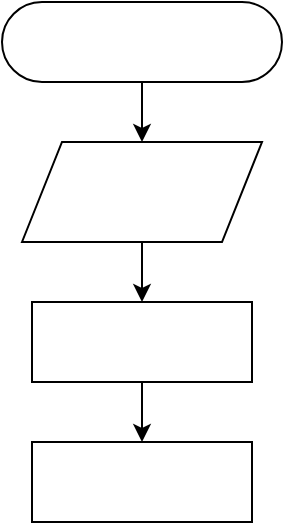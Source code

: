 <mxfile version="20.4.0" type="device"><diagram id="PESSBISJ7tB4ijz_87Q4" name="Сторінка-1"><mxGraphModel dx="387" dy="816" grid="1" gridSize="10" guides="1" tooltips="1" connect="1" arrows="1" fold="1" page="0" pageScale="1" pageWidth="827" pageHeight="1169" math="0" shadow="0"><root><mxCell id="0"/><mxCell id="1" parent="0"/><mxCell id="Xub71VfqB5DP8atIOf0K-1" value="" style="rounded=1;whiteSpace=wrap;html=1;arcSize=50;fillColor=none;" vertex="1" parent="1"><mxGeometry x="410" y="-20" width="140" height="40" as="geometry"/></mxCell><mxCell id="Xub71VfqB5DP8atIOf0K-2" value="" style="endArrow=classic;html=1;rounded=0;exitX=0.5;exitY=1;exitDx=0;exitDy=0;entryX=0.5;entryY=0;entryDx=0;entryDy=0;" edge="1" parent="1" source="Xub71VfqB5DP8atIOf0K-1" target="Xub71VfqB5DP8atIOf0K-3"><mxGeometry width="50" height="50" relative="1" as="geometry"><mxPoint x="440" y="40" as="sourcePoint"/><mxPoint x="490" y="-10" as="targetPoint"/></mxGeometry></mxCell><mxCell id="Xub71VfqB5DP8atIOf0K-3" value="" style="shape=parallelogram;perimeter=parallelogramPerimeter;whiteSpace=wrap;html=1;fixedSize=1;fillColor=none;" vertex="1" parent="1"><mxGeometry x="420" y="50" width="120" height="50" as="geometry"/></mxCell><mxCell id="Xub71VfqB5DP8atIOf0K-4" value="" style="rounded=0;whiteSpace=wrap;html=1;fillColor=none;" vertex="1" parent="1"><mxGeometry x="425" y="130" width="110" height="40" as="geometry"/></mxCell><mxCell id="Xub71VfqB5DP8atIOf0K-5" value="" style="rounded=0;whiteSpace=wrap;html=1;fillColor=none;" vertex="1" parent="1"><mxGeometry x="425" y="200" width="110" height="40" as="geometry"/></mxCell><mxCell id="Xub71VfqB5DP8atIOf0K-6" value="" style="endArrow=classic;html=1;rounded=0;exitX=0.5;exitY=1;exitDx=0;exitDy=0;entryX=0.5;entryY=0;entryDx=0;entryDy=0;" edge="1" parent="1" source="Xub71VfqB5DP8atIOf0K-3" target="Xub71VfqB5DP8atIOf0K-4"><mxGeometry width="50" height="50" relative="1" as="geometry"><mxPoint x="440" y="160" as="sourcePoint"/><mxPoint x="490" y="110" as="targetPoint"/></mxGeometry></mxCell><mxCell id="Xub71VfqB5DP8atIOf0K-7" value="" style="endArrow=classic;html=1;rounded=0;exitX=0.5;exitY=1;exitDx=0;exitDy=0;entryX=0.5;entryY=0;entryDx=0;entryDy=0;" edge="1" parent="1" source="Xub71VfqB5DP8atIOf0K-4" target="Xub71VfqB5DP8atIOf0K-5"><mxGeometry width="50" height="50" relative="1" as="geometry"><mxPoint x="440" y="160" as="sourcePoint"/><mxPoint x="490" y="110" as="targetPoint"/></mxGeometry></mxCell></root></mxGraphModel></diagram></mxfile>